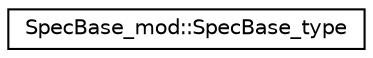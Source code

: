 digraph "Graphical Class Hierarchy"
{
 // LATEX_PDF_SIZE
  edge [fontname="Helvetica",fontsize="10",labelfontname="Helvetica",labelfontsize="10"];
  node [fontname="Helvetica",fontsize="10",shape=record];
  rankdir="LR";
  Node0 [label="SpecBase_mod::SpecBase_type",height=0.2,width=0.4,color="black", fillcolor="white", style="filled",URL="$structSpecBase__mod_1_1SpecBase__type.html",tooltip=" "];
}
